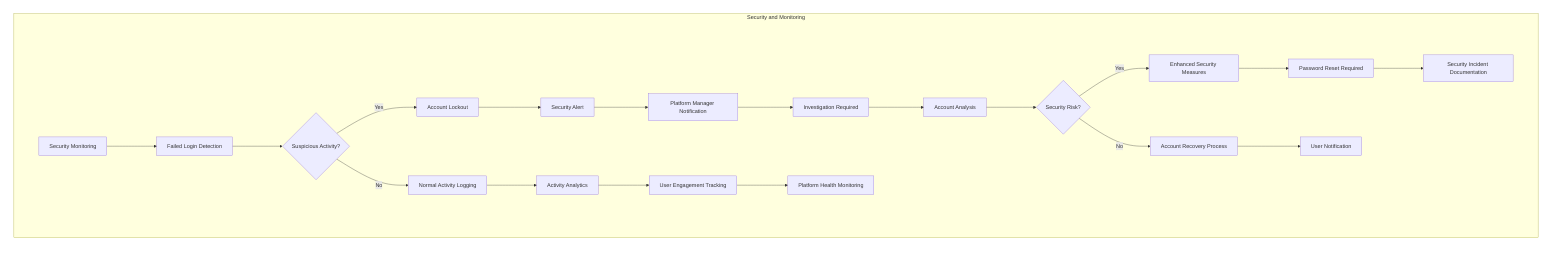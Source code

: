 %%{init: {"flowchart": {"diagramPadding": 40, "nodeSpacing": 160, "rankSpacing": 120}}}%%
graph TD
  subgraph "Security and Monitoring"
    SEC1[Security Monitoring] --> SEC2[Failed Login Detection]
    SEC2 --> SEC3{Suspicious Activity?}
    SEC3 -->|Yes| SEC4[Account Lockout]
    SEC3 -->|No| SEC5[Normal Activity Logging]
    SEC4 --> SEC6[Security Alert]
    SEC6 --> SEC7[Platform Manager Notification]
    SEC7 --> SEC8[Investigation Required]
    SEC5 --> SEC9[Activity Analytics]
    SEC9 --> SEC10[User Engagement Tracking]
    SEC10 --> SEC11[Platform Health Monitoring]
    SEC8 --> SEC12[Account Analysis]
    SEC12 --> SEC13{Security Risk?}
    SEC13 -->|Yes| SEC14[Enhanced Security Measures]
    SEC13 -->|No| SEC15[Account Recovery Process]
    SEC14 --> SEC16[Password Reset Required]
    SEC15 --> SEC17[User Notification]
    SEC16 --> SEC18[Security Incident Documentation]
  end